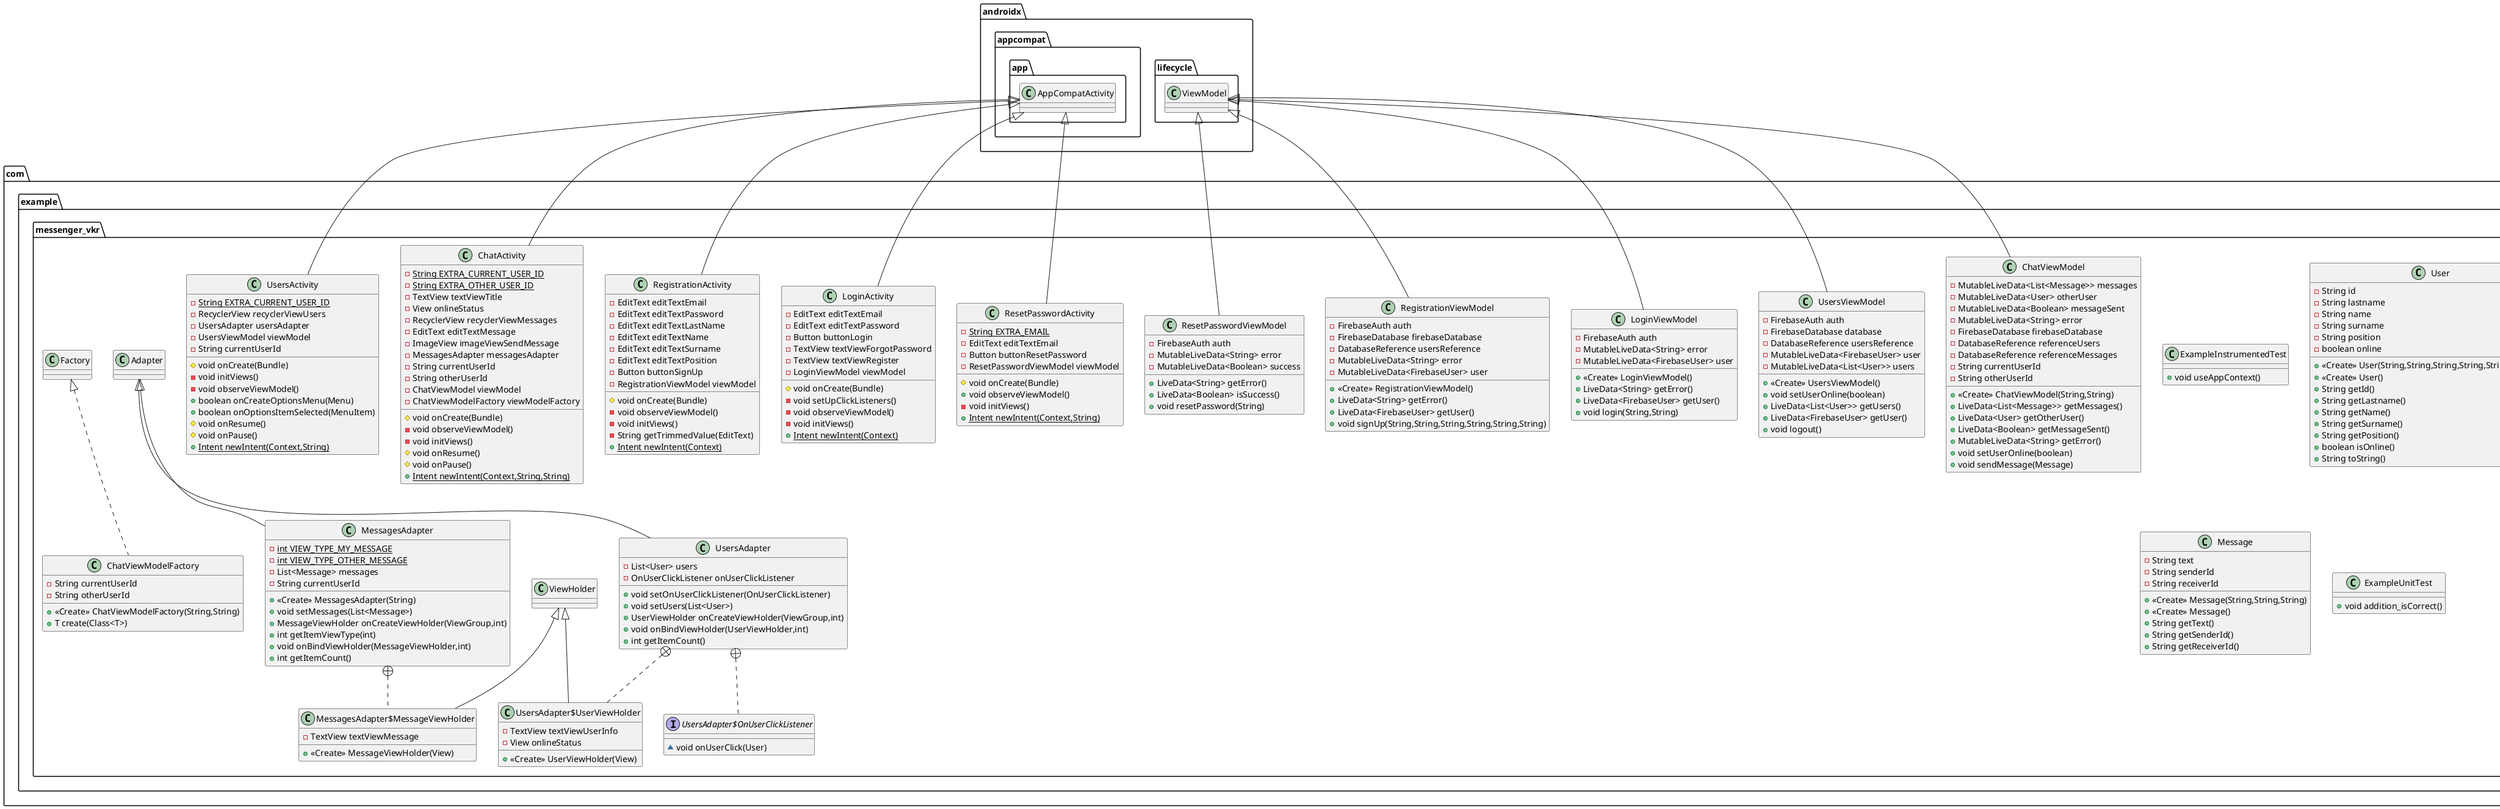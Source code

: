 @startuml
class com.example.messenger_vkr.ChatActivity {
- {static} String EXTRA_CURRENT_USER_ID
- {static} String EXTRA_OTHER_USER_ID
- TextView textViewTitle
- View onlineStatus
- RecyclerView recyclerViewMessages
- EditText editTextMessage
- ImageView imageViewSendMessage
- MessagesAdapter messagesAdapter
- String currentUserId
- String otherUserId
- ChatViewModel viewModel
- ChatViewModelFactory viewModelFactory
# void onCreate(Bundle)
- void observeViewModel()
- void initViews()
# void onResume()
# void onPause()
+ {static} Intent newIntent(Context,String,String)
}


class com.example.messenger_vkr.MessagesAdapter {
- {static} int VIEW_TYPE_MY_MESSAGE
- {static} int VIEW_TYPE_OTHER_MESSAGE
- List<Message> messages
- String currentUserId
+ <<Create>> MessagesAdapter(String)
+ void setMessages(List<Message>)
+ MessageViewHolder onCreateViewHolder(ViewGroup,int)
+ int getItemViewType(int)
+ void onBindViewHolder(MessageViewHolder,int)
+ int getItemCount()
}


class com.example.messenger_vkr.MessagesAdapter$MessageViewHolder {
- TextView textViewMessage
+ <<Create>> MessageViewHolder(View)
}


class com.example.messenger_vkr.LoginViewModel {
- FirebaseAuth auth
- MutableLiveData<String> error
- MutableLiveData<FirebaseUser> user
+ <<Create>> LoginViewModel()
+ LiveData<String> getError()
+ LiveData<FirebaseUser> getUser()
+ void login(String,String)
}


class com.example.messenger_vkr.ResetPasswordActivity {
- {static} String EXTRA_EMAIL
- EditText editTextEmail
- Button buttonResetPassword
- ResetPasswordViewModel viewModel
# void onCreate(Bundle)
+ void observeViewModel()
- void initViews()
+ {static} Intent newIntent(Context,String)
}


class com.example.messenger_vkr.RegistrationActivity {
- EditText editTextEmail
- EditText editTextPassword
- EditText editTextLastName
- EditText editTextName
- EditText editTextSurname
- EditText editTextPosition
- Button buttonSignUp
- RegistrationViewModel viewModel
# void onCreate(Bundle)
- void observeViewModel()
- void initViews()
- String getTrimmedValue(EditText)
+ {static} Intent newIntent(Context)
}


class com.example.messenger_vkr.ExampleInstrumentedTest {
+ void useAppContext()
}

class com.example.messenger_vkr.RegistrationViewModel {
- FirebaseAuth auth
- FirebaseDatabase firebaseDatabase
- DatabaseReference usersReference
- MutableLiveData<String> error
- MutableLiveData<FirebaseUser> user
+ <<Create>> RegistrationViewModel()
+ LiveData<String> getError()
+ LiveData<FirebaseUser> getUser()
+ void signUp(String,String,String,String,String,String)
}


class com.example.messenger_vkr.UsersActivity {
- {static} String EXTRA_CURRENT_USER_ID
- RecyclerView recyclerViewUsers
- UsersAdapter usersAdapter
- UsersViewModel viewModel
- String currentUserId
# void onCreate(Bundle)
- void initViews()
- void observeViewModel()
+ boolean onCreateOptionsMenu(Menu)
+ boolean onOptionsItemSelected(MenuItem)
# void onResume()
# void onPause()
+ {static} Intent newIntent(Context,String)
}


class com.example.messenger_vkr.ResetPasswordViewModel {
- FirebaseAuth auth
- MutableLiveData<String> error
- MutableLiveData<Boolean> success
+ LiveData<String> getError()
+ LiveData<Boolean> isSuccess()
+ void resetPassword(String)
}


class com.example.messenger_vkr.UsersAdapter {
- List<User> users
- OnUserClickListener onUserClickListener
+ void setOnUserClickListener(OnUserClickListener)
+ void setUsers(List<User>)
+ UserViewHolder onCreateViewHolder(ViewGroup,int)
+ void onBindViewHolder(UserViewHolder,int)
+ int getItemCount()
}


interface com.example.messenger_vkr.UsersAdapter$OnUserClickListener {
~ void onUserClick(User)
}

class com.example.messenger_vkr.UsersAdapter$UserViewHolder {
- TextView textViewUserInfo
- View onlineStatus
+ <<Create>> UserViewHolder(View)
}


class com.example.messenger_vkr.ChatViewModelFactory {
- String currentUserId
- String otherUserId
+ <<Create>> ChatViewModelFactory(String,String)
+ T create(Class<T>)
}


class com.example.messenger_vkr.ChatViewModel {
- MutableLiveData<List<Message>> messages
- MutableLiveData<User> otherUser
- MutableLiveData<Boolean> messageSent
- MutableLiveData<String> error
- FirebaseDatabase firebaseDatabase
- DatabaseReference referenceUsers
- DatabaseReference referenceMessages
- String currentUserId
- String otherUserId
+ <<Create>> ChatViewModel(String,String)
+ LiveData<List<Message>> getMessages()
+ LiveData<User> getOtherUser()
+ LiveData<Boolean> getMessageSent()
+ MutableLiveData<String> getError()
+ void setUserOnline(boolean)
+ void sendMessage(Message)
}


class com.example.messenger_vkr.User {
- String id
- String lastname
- String name
- String surname
- String position
- boolean online
+ <<Create>> User(String,String,String,String,String,boolean)
+ <<Create>> User()
+ String getId()
+ String getLastname()
+ String getName()
+ String getSurname()
+ String getPosition()
+ boolean isOnline()
+ String toString()
}


class com.example.messenger_vkr.LoginActivity {
- EditText editTextEmail
- EditText editTextPassword
- Button buttonLogin
- TextView textViewForgotPassword
- TextView textViewRegister
- LoginViewModel viewModel
# void onCreate(Bundle)
- void setUpClickListeners()
- void observeViewModel()
- void initViews()
+ {static} Intent newIntent(Context)
}


class com.example.messenger_vkr.Message {
- String text
- String senderId
- String receiverId
+ <<Create>> Message(String,String,String)
+ <<Create>> Message()
+ String getText()
+ String getSenderId()
+ String getReceiverId()
}


class com.example.messenger_vkr.ExampleUnitTest {
+ void addition_isCorrect()
}

class com.example.messenger_vkr.UsersViewModel {
- FirebaseAuth auth
- FirebaseDatabase database
- DatabaseReference usersReference
- MutableLiveData<FirebaseUser> user
- MutableLiveData<List<User>> users
+ <<Create>> UsersViewModel()
+ void setUserOnline(boolean)
+ LiveData<List<User>> getUsers()
+ LiveData<FirebaseUser> getUser()
+ void logout()
}




androidx.appcompat.app.AppCompatActivity <|-- com.example.messenger_vkr.ChatActivity
com.example.messenger_vkr.Adapter <|-- com.example.messenger_vkr.MessagesAdapter
com.example.messenger_vkr.MessagesAdapter +.. com.example.messenger_vkr.MessagesAdapter$MessageViewHolder
com.example.messenger_vkr.ViewHolder <|-- com.example.messenger_vkr.MessagesAdapter$MessageViewHolder
androidx.lifecycle.ViewModel <|-- com.example.messenger_vkr.LoginViewModel
androidx.appcompat.app.AppCompatActivity <|-- com.example.messenger_vkr.ResetPasswordActivity
androidx.appcompat.app.AppCompatActivity <|-- com.example.messenger_vkr.RegistrationActivity
androidx.lifecycle.ViewModel <|-- com.example.messenger_vkr.RegistrationViewModel
androidx.appcompat.app.AppCompatActivity <|-- com.example.messenger_vkr.UsersActivity
androidx.lifecycle.ViewModel <|-- com.example.messenger_vkr.ResetPasswordViewModel
com.example.messenger_vkr.Adapter <|-- com.example.messenger_vkr.UsersAdapter
com.example.messenger_vkr.UsersAdapter +.. com.example.messenger_vkr.UsersAdapter$OnUserClickListener
com.example.messenger_vkr.UsersAdapter +.. com.example.messenger_vkr.UsersAdapter$UserViewHolder
com.example.messenger_vkr.ViewHolder <|-- com.example.messenger_vkr.UsersAdapter$UserViewHolder
com.example.messenger_vkr.Factory <|.. com.example.messenger_vkr.ChatViewModelFactory
androidx.lifecycle.ViewModel <|-- com.example.messenger_vkr.ChatViewModel
androidx.appcompat.app.AppCompatActivity <|-- com.example.messenger_vkr.LoginActivity
androidx.lifecycle.ViewModel <|-- com.example.messenger_vkr.UsersViewModel
@enduml
